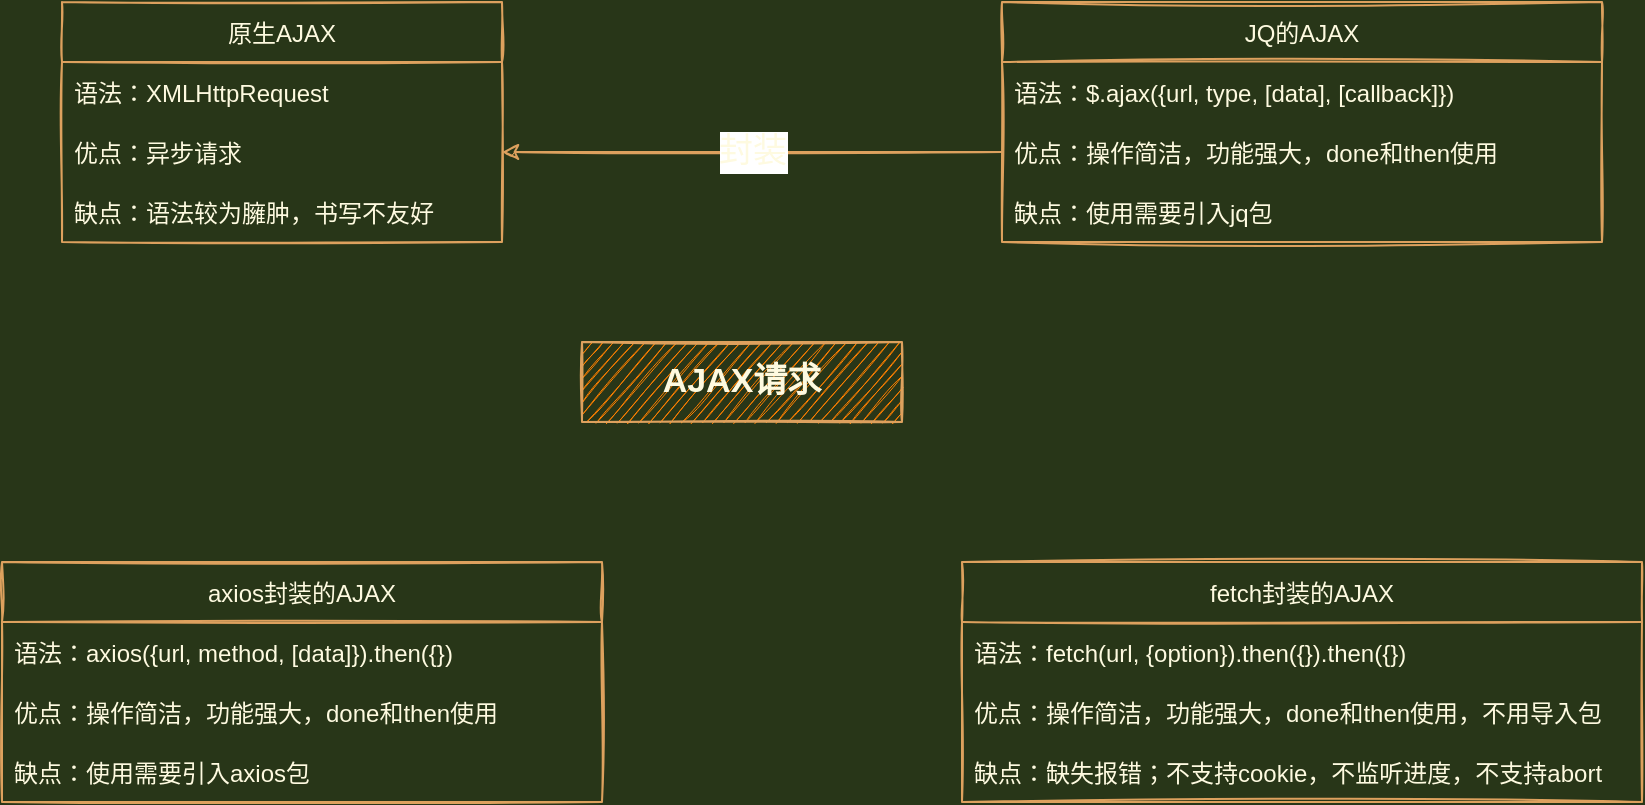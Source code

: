 <mxfile version="18.0.1" type="device"><diagram id="JDG-d7GU06o11OTLGeMl" name="第 1 页"><mxGraphModel dx="1092" dy="1113" grid="1" gridSize="10" guides="1" tooltips="1" connect="1" arrows="1" fold="1" page="0" pageScale="1" pageWidth="1600" pageHeight="900" background="#283618" math="0" shadow="0"><root><mxCell id="0"/><mxCell id="1" parent="0"/><mxCell id="fzwOfOwIr1kB198_WHxc-11" value="axios封装的AJAX" style="swimlane;fontStyle=0;childLayout=stackLayout;horizontal=1;startSize=30;horizontalStack=0;resizeParent=1;resizeParentMax=0;resizeLast=0;collapsible=1;marginBottom=0;rounded=0;sketch=1;fontColor=#FEFAE0;strokeColor=#DDA15E;fillColor=none;" vertex="1" parent="1"><mxGeometry x="130" y="180" width="300" height="120" as="geometry"/></mxCell><mxCell id="fzwOfOwIr1kB198_WHxc-12" value="语法：axios({url, method, [data]}).then({})" style="text;strokeColor=none;fillColor=none;align=left;verticalAlign=middle;spacingLeft=4;spacingRight=4;overflow=hidden;points=[[0,0.5],[1,0.5]];portConstraint=eastwest;rotatable=0;rounded=0;sketch=1;fontColor=#FEFAE0;" vertex="1" parent="fzwOfOwIr1kB198_WHxc-11"><mxGeometry y="30" width="300" height="30" as="geometry"/></mxCell><mxCell id="fzwOfOwIr1kB198_WHxc-13" value="优点：操作简洁，功能强大，done和then使用" style="text;strokeColor=none;fillColor=none;align=left;verticalAlign=middle;spacingLeft=4;spacingRight=4;overflow=hidden;points=[[0,0.5],[1,0.5]];portConstraint=eastwest;rotatable=0;rounded=0;sketch=1;fontColor=#FEFAE0;" vertex="1" parent="fzwOfOwIr1kB198_WHxc-11"><mxGeometry y="60" width="300" height="30" as="geometry"/></mxCell><mxCell id="fzwOfOwIr1kB198_WHxc-14" value="缺点：使用需要引入axios包" style="text;strokeColor=none;fillColor=none;align=left;verticalAlign=middle;spacingLeft=4;spacingRight=4;overflow=hidden;points=[[0,0.5],[1,0.5]];portConstraint=eastwest;rotatable=0;rounded=0;sketch=1;fontColor=#FEFAE0;" vertex="1" parent="fzwOfOwIr1kB198_WHxc-11"><mxGeometry y="90" width="300" height="30" as="geometry"/></mxCell><mxCell id="fzwOfOwIr1kB198_WHxc-15" value="&lt;font style=&quot;font-size: 17px;&quot;&gt;&lt;b&gt;AJAX请求&lt;/b&gt;&lt;/font&gt;" style="rounded=0;whiteSpace=wrap;html=1;sketch=1;fontColor=#FEFAE0;strokeColor=#DDA15E;fillColor=#FF8000;" vertex="1" parent="1"><mxGeometry x="420" y="70" width="160" height="40" as="geometry"/></mxCell><mxCell id="fzwOfOwIr1kB198_WHxc-2" value="原生AJAX" style="swimlane;fontStyle=0;childLayout=stackLayout;horizontal=1;startSize=30;horizontalStack=0;resizeParent=1;resizeParentMax=0;resizeLast=0;collapsible=1;marginBottom=0;rounded=0;sketch=1;fontColor=#FEFAE0;strokeColor=#DDA15E;fillColor=none;" vertex="1" parent="1"><mxGeometry x="160" y="-100" width="220" height="120" as="geometry"/></mxCell><mxCell id="fzwOfOwIr1kB198_WHxc-3" value="语法：XMLHttpRequest" style="text;strokeColor=none;fillColor=none;align=left;verticalAlign=middle;spacingLeft=4;spacingRight=4;overflow=hidden;points=[[0,0.5],[1,0.5]];portConstraint=eastwest;rotatable=0;rounded=0;sketch=1;fontColor=#FEFAE0;" vertex="1" parent="fzwOfOwIr1kB198_WHxc-2"><mxGeometry y="30" width="220" height="30" as="geometry"/></mxCell><mxCell id="fzwOfOwIr1kB198_WHxc-4" value="优点：异步请求" style="text;strokeColor=none;fillColor=none;align=left;verticalAlign=middle;spacingLeft=4;spacingRight=4;overflow=hidden;points=[[0,0.5],[1,0.5]];portConstraint=eastwest;rotatable=0;rounded=0;sketch=1;fontColor=#FEFAE0;" vertex="1" parent="fzwOfOwIr1kB198_WHxc-2"><mxGeometry y="60" width="220" height="30" as="geometry"/></mxCell><mxCell id="fzwOfOwIr1kB198_WHxc-5" value="缺点：语法较为臃肿，书写不友好" style="text;strokeColor=none;fillColor=none;align=left;verticalAlign=middle;spacingLeft=4;spacingRight=4;overflow=hidden;points=[[0,0.5],[1,0.5]];portConstraint=eastwest;rotatable=0;rounded=0;sketch=1;fontColor=#FEFAE0;" vertex="1" parent="fzwOfOwIr1kB198_WHxc-2"><mxGeometry y="90" width="220" height="30" as="geometry"/></mxCell><mxCell id="fzwOfOwIr1kB198_WHxc-6" value="JQ的AJAX" style="swimlane;fontStyle=0;childLayout=stackLayout;horizontal=1;startSize=30;horizontalStack=0;resizeParent=1;resizeParentMax=0;resizeLast=0;collapsible=1;marginBottom=0;rounded=0;sketch=1;fontColor=#FEFAE0;strokeColor=#DDA15E;fillColor=none;" vertex="1" parent="1"><mxGeometry x="630" y="-100" width="300" height="120" as="geometry"/></mxCell><mxCell id="fzwOfOwIr1kB198_WHxc-7" value="语法：$.ajax({url, type, [data], [callback]})" style="text;strokeColor=none;fillColor=none;align=left;verticalAlign=middle;spacingLeft=4;spacingRight=4;overflow=hidden;points=[[0,0.5],[1,0.5]];portConstraint=eastwest;rotatable=0;rounded=0;sketch=1;fontColor=#FEFAE0;" vertex="1" parent="fzwOfOwIr1kB198_WHxc-6"><mxGeometry y="30" width="300" height="30" as="geometry"/></mxCell><mxCell id="fzwOfOwIr1kB198_WHxc-8" value="优点：操作简洁，功能强大，done和then使用" style="text;strokeColor=none;fillColor=none;align=left;verticalAlign=middle;spacingLeft=4;spacingRight=4;overflow=hidden;points=[[0,0.5],[1,0.5]];portConstraint=eastwest;rotatable=0;rounded=0;sketch=1;fontColor=#FEFAE0;" vertex="1" parent="fzwOfOwIr1kB198_WHxc-6"><mxGeometry y="60" width="300" height="30" as="geometry"/></mxCell><mxCell id="fzwOfOwIr1kB198_WHxc-9" value="缺点：使用需要引入jq包" style="text;strokeColor=none;fillColor=none;align=left;verticalAlign=middle;spacingLeft=4;spacingRight=4;overflow=hidden;points=[[0,0.5],[1,0.5]];portConstraint=eastwest;rotatable=0;rounded=0;sketch=1;fontColor=#FEFAE0;" vertex="1" parent="fzwOfOwIr1kB198_WHxc-6"><mxGeometry y="90" width="300" height="30" as="geometry"/></mxCell><mxCell id="fzwOfOwIr1kB198_WHxc-23" value="fetch封装的AJAX" style="swimlane;fontStyle=0;childLayout=stackLayout;horizontal=1;startSize=30;horizontalStack=0;resizeParent=1;resizeParentMax=0;resizeLast=0;collapsible=1;marginBottom=0;rounded=0;sketch=1;fontColor=#FEFAE0;strokeColor=#DDA15E;fillColor=none;" vertex="1" parent="1"><mxGeometry x="610" y="180" width="340" height="120" as="geometry"/></mxCell><mxCell id="fzwOfOwIr1kB198_WHxc-24" value="语法：fetch(url, {option}).then({}).then({})" style="text;strokeColor=none;fillColor=none;align=left;verticalAlign=middle;spacingLeft=4;spacingRight=4;overflow=hidden;points=[[0,0.5],[1,0.5]];portConstraint=eastwest;rotatable=0;rounded=0;sketch=1;fontColor=#FEFAE0;" vertex="1" parent="fzwOfOwIr1kB198_WHxc-23"><mxGeometry y="30" width="340" height="30" as="geometry"/></mxCell><mxCell id="fzwOfOwIr1kB198_WHxc-25" value="优点：操作简洁，功能强大，done和then使用，不用导入包" style="text;strokeColor=none;fillColor=none;align=left;verticalAlign=middle;spacingLeft=4;spacingRight=4;overflow=hidden;points=[[0,0.5],[1,0.5]];portConstraint=eastwest;rotatable=0;rounded=0;sketch=1;fontColor=#FEFAE0;" vertex="1" parent="fzwOfOwIr1kB198_WHxc-23"><mxGeometry y="60" width="340" height="30" as="geometry"/></mxCell><mxCell id="fzwOfOwIr1kB198_WHxc-26" value="缺点：缺失报错；不支持cookie，不监听进度，不支持abort" style="text;strokeColor=none;fillColor=none;align=left;verticalAlign=middle;spacingLeft=4;spacingRight=4;overflow=hidden;points=[[0,0.5],[1,0.5]];portConstraint=eastwest;rotatable=0;rounded=0;sketch=1;fontColor=#FEFAE0;" vertex="1" parent="fzwOfOwIr1kB198_WHxc-23"><mxGeometry y="90" width="340" height="30" as="geometry"/></mxCell><mxCell id="fzwOfOwIr1kB198_WHxc-28" value="封装" style="edgeStyle=orthogonalEdgeStyle;curved=0;rounded=1;sketch=1;orthogonalLoop=1;jettySize=auto;html=1;exitX=0;exitY=0.5;exitDx=0;exitDy=0;entryX=1;entryY=0.5;entryDx=0;entryDy=0;fontSize=17;fontColor=#FEFAE0;strokeColor=#DDA15E;fillColor=#BC6C25;" edge="1" parent="1" source="fzwOfOwIr1kB198_WHxc-8" target="fzwOfOwIr1kB198_WHxc-4"><mxGeometry relative="1" as="geometry"/></mxCell></root></mxGraphModel></diagram></mxfile>